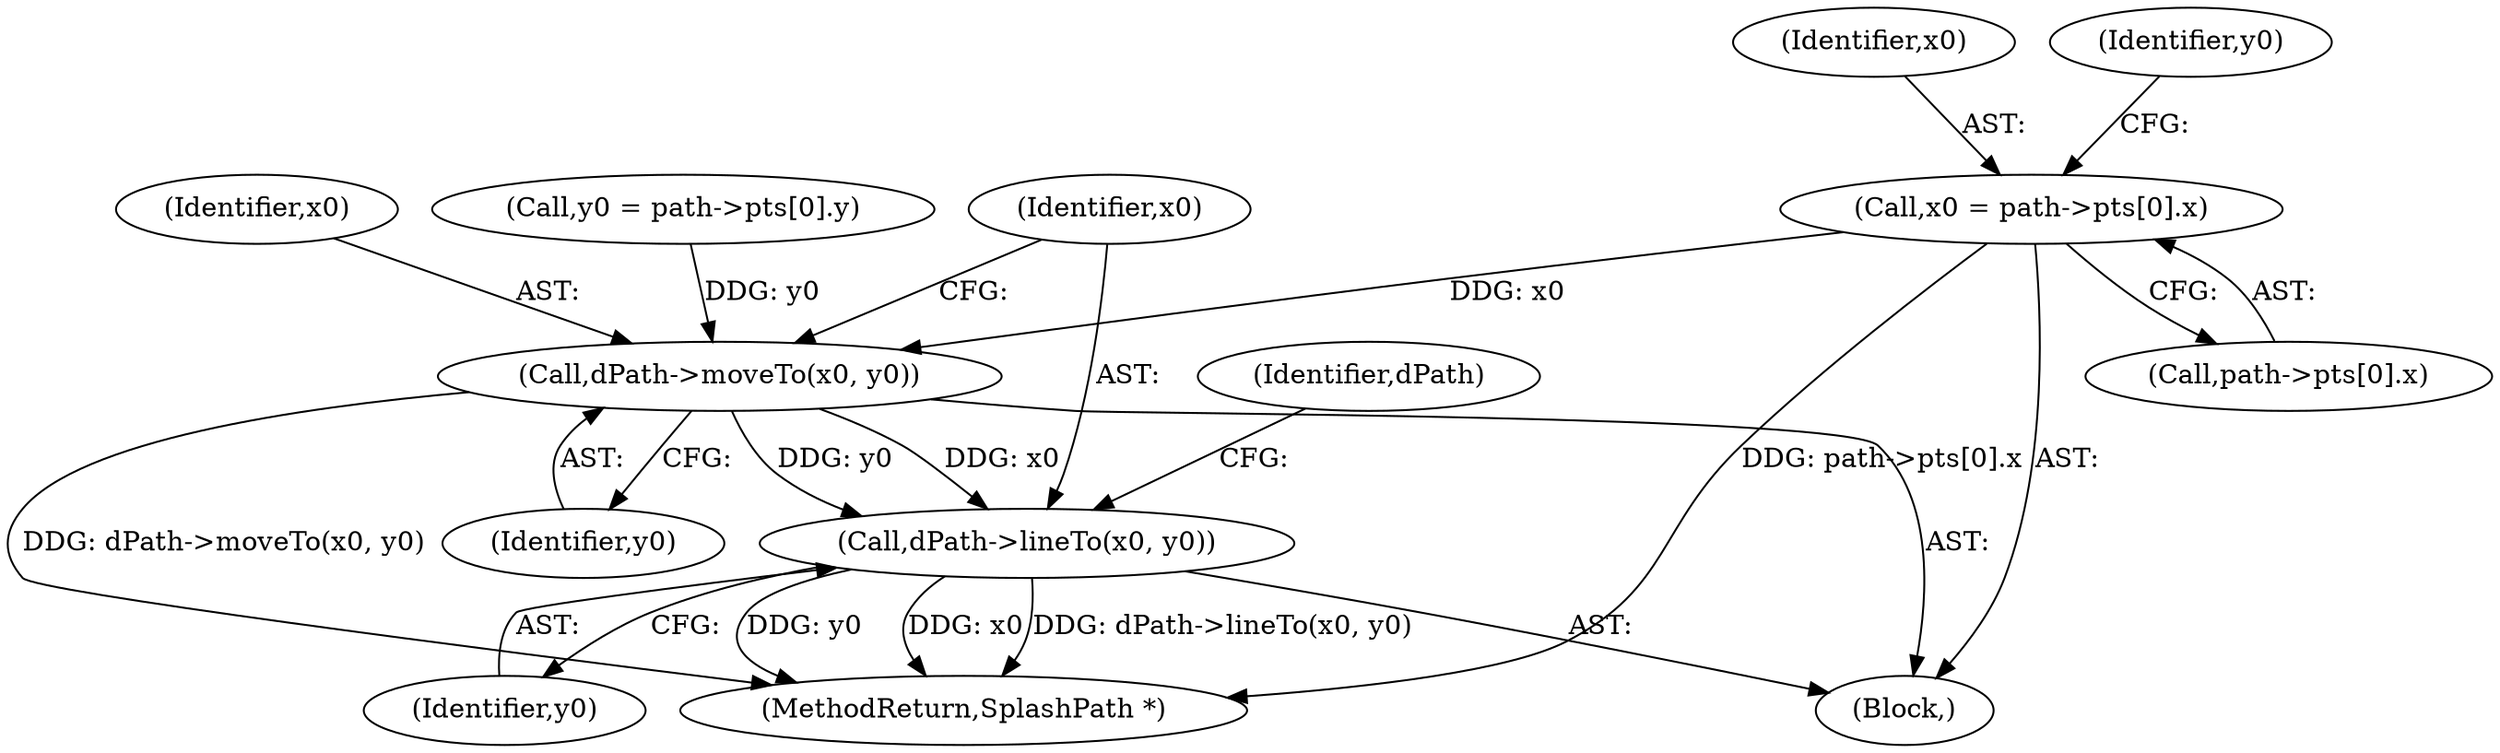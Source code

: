 digraph "0_poppler_8b6dc55e530b2f5ede6b9dfb64aafdd1d5836492@array" {
"1000496" [label="(Call,x0 = path->pts[0].x)"];
"1000514" [label="(Call,dPath->moveTo(x0, y0))"];
"1000517" [label="(Call,dPath->lineTo(x0, y0))"];
"1000498" [label="(Call,path->pts[0].x)"];
"1000516" [label="(Identifier,y0)"];
"1000497" [label="(Identifier,x0)"];
"1000521" [label="(Identifier,dPath)"];
"1000495" [label="(Block,)"];
"1000515" [label="(Identifier,x0)"];
"1000505" [label="(Call,y0 = path->pts[0].y)"];
"1000506" [label="(Identifier,y0)"];
"1000514" [label="(Call,dPath->moveTo(x0, y0))"];
"1000518" [label="(Identifier,x0)"];
"1000517" [label="(Call,dPath->lineTo(x0, y0))"];
"1000496" [label="(Call,x0 = path->pts[0].x)"];
"1000522" [label="(MethodReturn,SplashPath *)"];
"1000519" [label="(Identifier,y0)"];
"1000496" -> "1000495"  [label="AST: "];
"1000496" -> "1000498"  [label="CFG: "];
"1000497" -> "1000496"  [label="AST: "];
"1000498" -> "1000496"  [label="AST: "];
"1000506" -> "1000496"  [label="CFG: "];
"1000496" -> "1000522"  [label="DDG: path->pts[0].x"];
"1000496" -> "1000514"  [label="DDG: x0"];
"1000514" -> "1000495"  [label="AST: "];
"1000514" -> "1000516"  [label="CFG: "];
"1000515" -> "1000514"  [label="AST: "];
"1000516" -> "1000514"  [label="AST: "];
"1000518" -> "1000514"  [label="CFG: "];
"1000514" -> "1000522"  [label="DDG: dPath->moveTo(x0, y0)"];
"1000505" -> "1000514"  [label="DDG: y0"];
"1000514" -> "1000517"  [label="DDG: x0"];
"1000514" -> "1000517"  [label="DDG: y0"];
"1000517" -> "1000495"  [label="AST: "];
"1000517" -> "1000519"  [label="CFG: "];
"1000518" -> "1000517"  [label="AST: "];
"1000519" -> "1000517"  [label="AST: "];
"1000521" -> "1000517"  [label="CFG: "];
"1000517" -> "1000522"  [label="DDG: y0"];
"1000517" -> "1000522"  [label="DDG: x0"];
"1000517" -> "1000522"  [label="DDG: dPath->lineTo(x0, y0)"];
}
